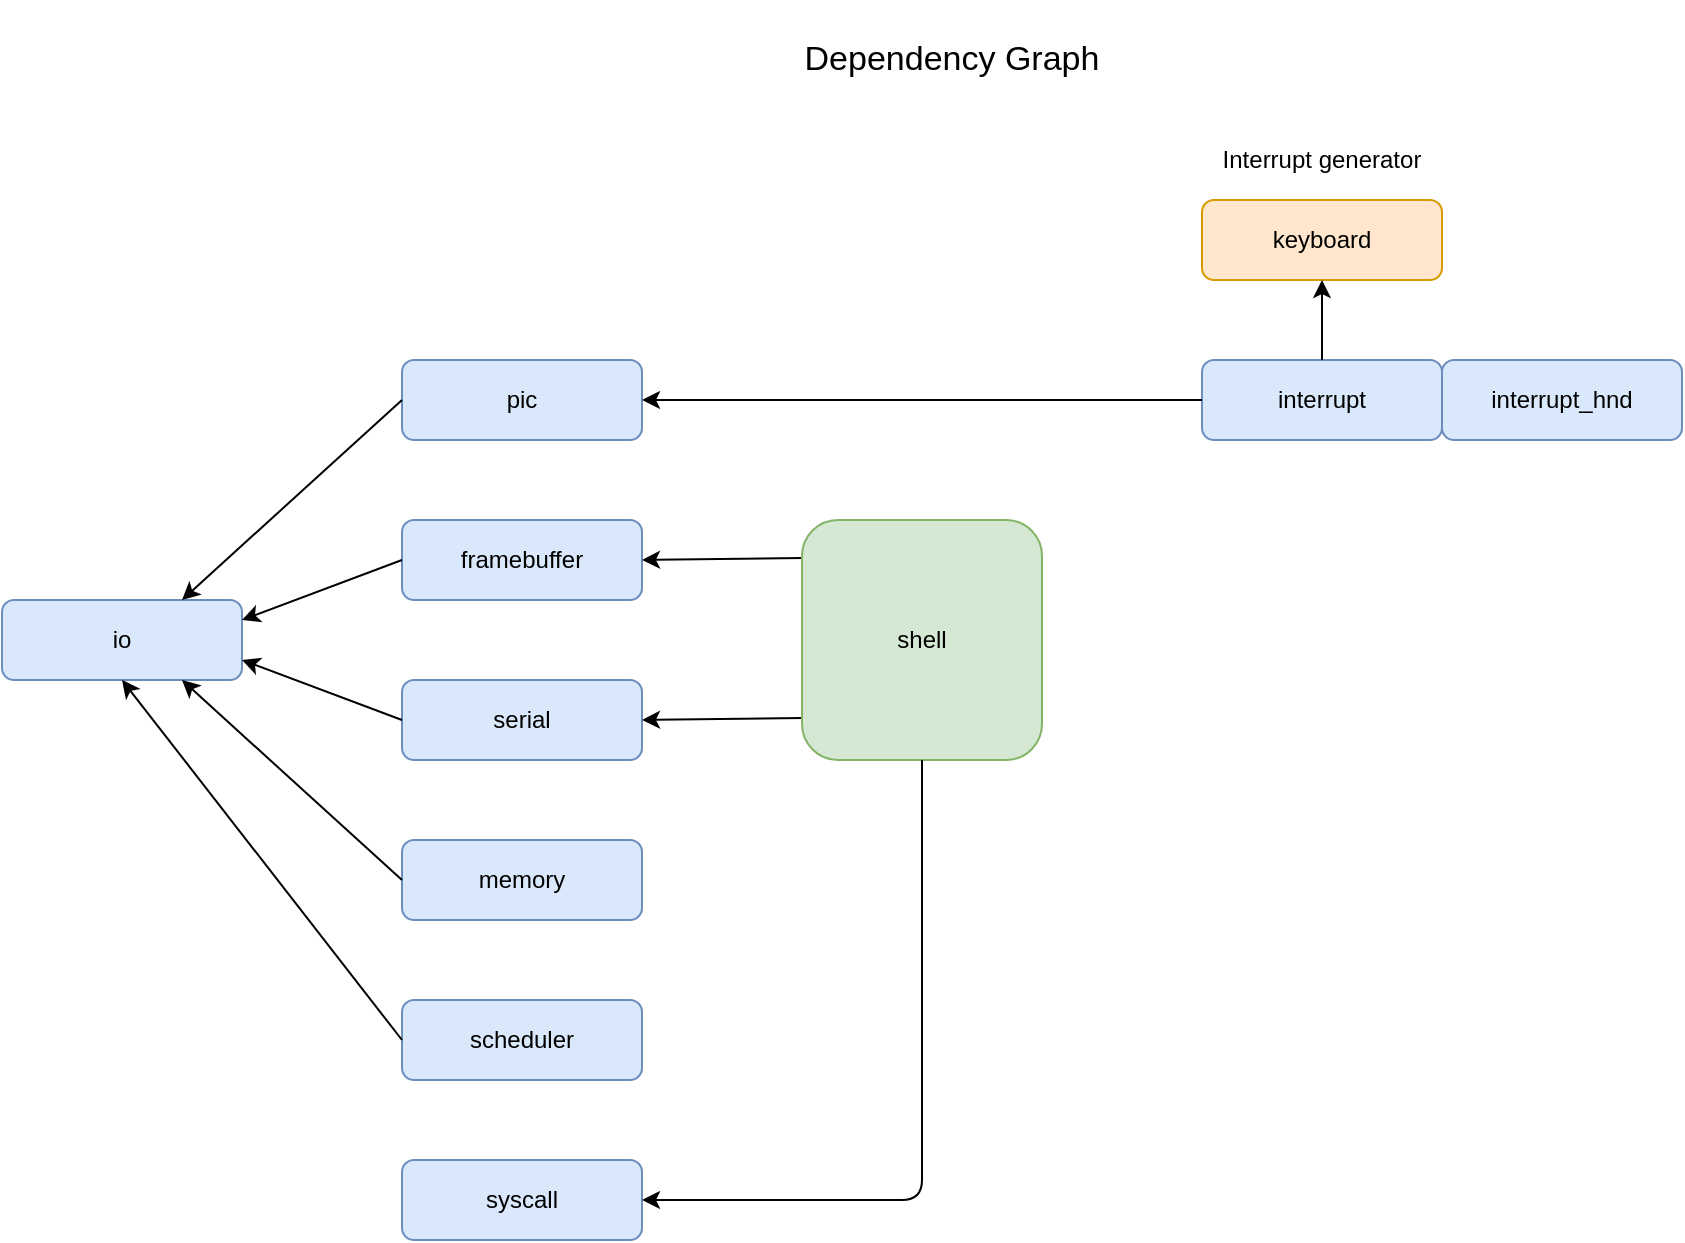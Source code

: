 <mxfile version="12.4.2" type="device" pages="1"><diagram id="1CLw5ttYaPnVriiVXR9Y" name="Page-1"><mxGraphModel dx="814" dy="492" grid="1" gridSize="10" guides="1" tooltips="1" connect="1" arrows="1" fold="1" page="1" pageScale="1" pageWidth="1920" pageHeight="1200" math="0" shadow="0"><root><mxCell id="0"/><mxCell id="1" parent="0"/><mxCell id="aWIzFXBvw8ljuZDXpBsZ-12" value="io" style="rounded=1;whiteSpace=wrap;html=1;fillColor=#dae8fc;strokeColor=#6c8ebf;" parent="1" vertex="1"><mxGeometry x="160" y="360" width="120" height="40" as="geometry"/></mxCell><mxCell id="aWIzFXBvw8ljuZDXpBsZ-13" value="pic" style="rounded=1;whiteSpace=wrap;html=1;fillColor=#dae8fc;strokeColor=#6c8ebf;" parent="1" vertex="1"><mxGeometry x="360" y="240" width="120" height="40" as="geometry"/></mxCell><mxCell id="aWIzFXBvw8ljuZDXpBsZ-14" value="interrupt" style="rounded=1;whiteSpace=wrap;html=1;fillColor=#dae8fc;strokeColor=#6c8ebf;" parent="1" vertex="1"><mxGeometry x="760" y="240" width="120" height="40" as="geometry"/></mxCell><mxCell id="aWIzFXBvw8ljuZDXpBsZ-15" value="framebuffer" style="rounded=1;whiteSpace=wrap;html=1;fillColor=#dae8fc;strokeColor=#6c8ebf;" parent="1" vertex="1"><mxGeometry x="360" y="320" width="120" height="40" as="geometry"/></mxCell><mxCell id="aWIzFXBvw8ljuZDXpBsZ-16" value="serial" style="rounded=1;whiteSpace=wrap;html=1;fillColor=#dae8fc;strokeColor=#6c8ebf;" parent="1" vertex="1"><mxGeometry x="360" y="400" width="120" height="40" as="geometry"/></mxCell><mxCell id="aWIzFXBvw8ljuZDXpBsZ-17" value="" style="endArrow=classic;html=1;entryX=0.75;entryY=0;entryDx=0;entryDy=0;exitX=0;exitY=0.5;exitDx=0;exitDy=0;" parent="1" source="aWIzFXBvw8ljuZDXpBsZ-13" target="aWIzFXBvw8ljuZDXpBsZ-12" edge="1"><mxGeometry width="50" height="50" relative="1" as="geometry"><mxPoint x="160" y="510" as="sourcePoint"/><mxPoint x="210" y="460" as="targetPoint"/></mxGeometry></mxCell><mxCell id="aWIzFXBvw8ljuZDXpBsZ-18" value="" style="endArrow=classic;html=1;entryX=1;entryY=0.25;entryDx=0;entryDy=0;exitX=0;exitY=0.5;exitDx=0;exitDy=0;" parent="1" source="aWIzFXBvw8ljuZDXpBsZ-15" target="aWIzFXBvw8ljuZDXpBsZ-12" edge="1"><mxGeometry width="50" height="50" relative="1" as="geometry"><mxPoint x="370" y="270" as="sourcePoint"/><mxPoint x="230" y="370" as="targetPoint"/></mxGeometry></mxCell><mxCell id="aWIzFXBvw8ljuZDXpBsZ-19" value="" style="endArrow=classic;html=1;entryX=1;entryY=0.75;entryDx=0;entryDy=0;exitX=0;exitY=0.5;exitDx=0;exitDy=0;" parent="1" source="aWIzFXBvw8ljuZDXpBsZ-16" target="aWIzFXBvw8ljuZDXpBsZ-12" edge="1"><mxGeometry width="50" height="50" relative="1" as="geometry"><mxPoint x="380" y="280" as="sourcePoint"/><mxPoint x="240" y="380" as="targetPoint"/></mxGeometry></mxCell><mxCell id="aWIzFXBvw8ljuZDXpBsZ-20" value="" style="endArrow=classic;html=1;exitX=0;exitY=0.5;exitDx=0;exitDy=0;entryX=1;entryY=0.5;entryDx=0;entryDy=0;" parent="1" source="aWIzFXBvw8ljuZDXpBsZ-14" target="aWIzFXBvw8ljuZDXpBsZ-13" edge="1"><mxGeometry width="50" height="50" relative="1" as="geometry"><mxPoint x="160" y="510" as="sourcePoint"/><mxPoint x="680" y="260" as="targetPoint"/></mxGeometry></mxCell><mxCell id="aWIzFXBvw8ljuZDXpBsZ-21" value="keyboard" style="rounded=1;whiteSpace=wrap;html=1;fillColor=#ffe6cc;strokeColor=#d79b00;" parent="1" vertex="1"><mxGeometry x="760" y="160" width="120" height="40" as="geometry"/></mxCell><mxCell id="aWIzFXBvw8ljuZDXpBsZ-22" value="" style="endArrow=classic;html=1;entryX=0.5;entryY=1;entryDx=0;entryDy=0;exitX=0.5;exitY=0;exitDx=0;exitDy=0;" parent="1" source="aWIzFXBvw8ljuZDXpBsZ-14" target="aWIzFXBvw8ljuZDXpBsZ-21" edge="1"><mxGeometry width="50" height="50" relative="1" as="geometry"><mxPoint x="350" y="510" as="sourcePoint"/><mxPoint x="400" y="460" as="targetPoint"/></mxGeometry></mxCell><mxCell id="aWIzFXBvw8ljuZDXpBsZ-25" value="memory" style="rounded=1;whiteSpace=wrap;html=1;fillColor=#dae8fc;strokeColor=#6c8ebf;" parent="1" vertex="1"><mxGeometry x="360" y="480" width="120" height="40" as="geometry"/></mxCell><mxCell id="aWIzFXBvw8ljuZDXpBsZ-26" value="scheduler" style="rounded=1;whiteSpace=wrap;html=1;fillColor=#dae8fc;strokeColor=#6c8ebf;" parent="1" vertex="1"><mxGeometry x="360" y="560" width="120" height="40" as="geometry"/></mxCell><mxCell id="aWIzFXBvw8ljuZDXpBsZ-27" value="" style="endArrow=classic;html=1;entryX=0.75;entryY=1;entryDx=0;entryDy=0;exitX=0;exitY=0.5;exitDx=0;exitDy=0;" parent="1" source="aWIzFXBvw8ljuZDXpBsZ-25" target="aWIzFXBvw8ljuZDXpBsZ-12" edge="1"><mxGeometry width="50" height="50" relative="1" as="geometry"><mxPoint x="160" y="670" as="sourcePoint"/><mxPoint x="210" y="620" as="targetPoint"/></mxGeometry></mxCell><mxCell id="aWIzFXBvw8ljuZDXpBsZ-28" value="" style="endArrow=classic;html=1;entryX=0.5;entryY=1;entryDx=0;entryDy=0;exitX=0;exitY=0.5;exitDx=0;exitDy=0;" parent="1" source="aWIzFXBvw8ljuZDXpBsZ-26" target="aWIzFXBvw8ljuZDXpBsZ-12" edge="1"><mxGeometry width="50" height="50" relative="1" as="geometry"><mxPoint x="160" y="670" as="sourcePoint"/><mxPoint x="210" y="620" as="targetPoint"/></mxGeometry></mxCell><mxCell id="aWIzFXBvw8ljuZDXpBsZ-29" value="Interrupt generator" style="text;html=1;strokeColor=none;fillColor=none;align=center;verticalAlign=middle;whiteSpace=wrap;rounded=0;" parent="1" vertex="1"><mxGeometry x="760" y="130" width="120" height="20" as="geometry"/></mxCell><mxCell id="aWIzFXBvw8ljuZDXpBsZ-30" value="interrupt_hnd" style="rounded=1;whiteSpace=wrap;html=1;fillColor=#dae8fc;strokeColor=#6c8ebf;" parent="1" vertex="1"><mxGeometry x="880" y="240" width="120" height="40" as="geometry"/></mxCell><mxCell id="aWIzFXBvw8ljuZDXpBsZ-31" value="&lt;font style=&quot;font-size: 17px&quot;&gt;&lt;font style=&quot;font-size: 17px&quot;&gt;Dependency Graph&lt;/font&gt;&lt;/font&gt;" style="text;html=1;strokeColor=none;fillColor=none;align=center;verticalAlign=middle;whiteSpace=wrap;rounded=0;" parent="1" vertex="1"><mxGeometry x="470" y="60" width="330" height="60" as="geometry"/></mxCell><mxCell id="xJ43bdfpHaVk79-gjV_9-3" value="" style="endArrow=classic;html=1;entryX=1;entryY=0.5;entryDx=0;entryDy=0;" parent="1" edge="1" target="aWIzFXBvw8ljuZDXpBsZ-15"><mxGeometry width="50" height="50" relative="1" as="geometry"><mxPoint x="560" y="339" as="sourcePoint"/><mxPoint x="480" y="339.34" as="targetPoint"/></mxGeometry></mxCell><mxCell id="xJ43bdfpHaVk79-gjV_9-4" value="" style="endArrow=classic;html=1;entryX=1;entryY=0.5;entryDx=0;entryDy=0;" parent="1" edge="1" target="aWIzFXBvw8ljuZDXpBsZ-16"><mxGeometry width="50" height="50" relative="1" as="geometry"><mxPoint x="560" y="419" as="sourcePoint"/><mxPoint x="480" y="419.34" as="targetPoint"/></mxGeometry></mxCell><mxCell id="FT-35OAOQZarPcUE5GRK-3" value="syscall" style="rounded=1;whiteSpace=wrap;html=1;fillColor=#dae8fc;strokeColor=#6c8ebf;" vertex="1" parent="1"><mxGeometry x="360" y="640" width="120" height="40" as="geometry"/></mxCell><mxCell id="FT-35OAOQZarPcUE5GRK-9" value="shell" style="rounded=1;whiteSpace=wrap;html=1;fillColor=#d5e8d4;strokeColor=#82b366;" vertex="1" parent="1"><mxGeometry x="560" y="320" width="120" height="120" as="geometry"/></mxCell><mxCell id="FT-35OAOQZarPcUE5GRK-10" value="" style="endArrow=classic;html=1;entryX=1;entryY=0.5;entryDx=0;entryDy=0;exitX=0.5;exitY=1;exitDx=0;exitDy=0;" edge="1" parent="1" source="FT-35OAOQZarPcUE5GRK-9" target="FT-35OAOQZarPcUE5GRK-3"><mxGeometry width="50" height="50" relative="1" as="geometry"><mxPoint x="160" y="750" as="sourcePoint"/><mxPoint x="210" y="700" as="targetPoint"/><Array as="points"><mxPoint x="620" y="660"/></Array></mxGeometry></mxCell></root></mxGraphModel></diagram></mxfile>